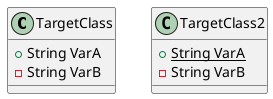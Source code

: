 @startuml Class Diagram
class TargetClass
TargetClass : +  String VarA
TargetClass : -  String VarB
class TargetClass2
TargetClass2 : + {static} String VarA
TargetClass2 : -  String VarB
@enduml
